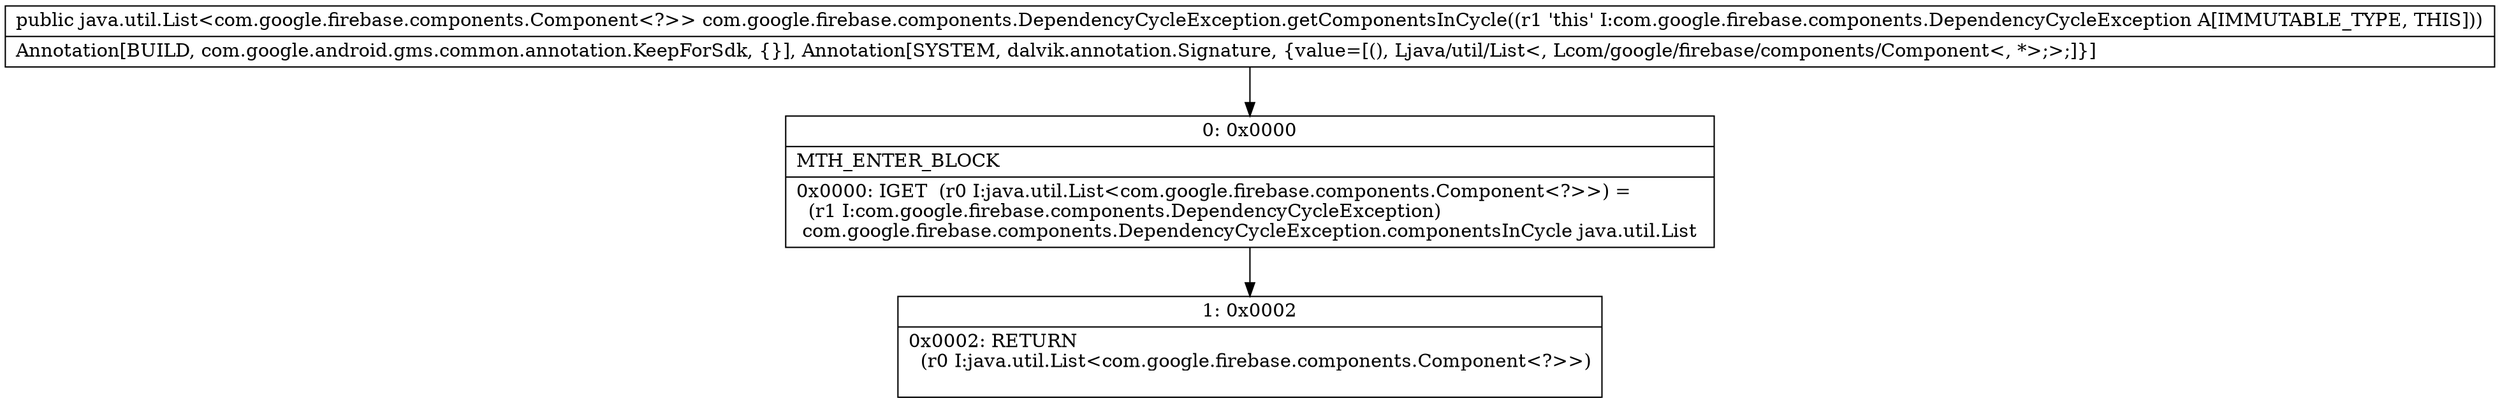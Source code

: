 digraph "CFG forcom.google.firebase.components.DependencyCycleException.getComponentsInCycle()Ljava\/util\/List;" {
Node_0 [shape=record,label="{0\:\ 0x0000|MTH_ENTER_BLOCK\l|0x0000: IGET  (r0 I:java.util.List\<com.google.firebase.components.Component\<?\>\>) = \l  (r1 I:com.google.firebase.components.DependencyCycleException)\l com.google.firebase.components.DependencyCycleException.componentsInCycle java.util.List \l}"];
Node_1 [shape=record,label="{1\:\ 0x0002|0x0002: RETURN  \l  (r0 I:java.util.List\<com.google.firebase.components.Component\<?\>\>)\l \l}"];
MethodNode[shape=record,label="{public java.util.List\<com.google.firebase.components.Component\<?\>\> com.google.firebase.components.DependencyCycleException.getComponentsInCycle((r1 'this' I:com.google.firebase.components.DependencyCycleException A[IMMUTABLE_TYPE, THIS]))  | Annotation[BUILD, com.google.android.gms.common.annotation.KeepForSdk, \{\}], Annotation[SYSTEM, dalvik.annotation.Signature, \{value=[(), Ljava\/util\/List\<, Lcom\/google\/firebase\/components\/Component\<, *\>;\>;]\}]\l}"];
MethodNode -> Node_0;
Node_0 -> Node_1;
}

